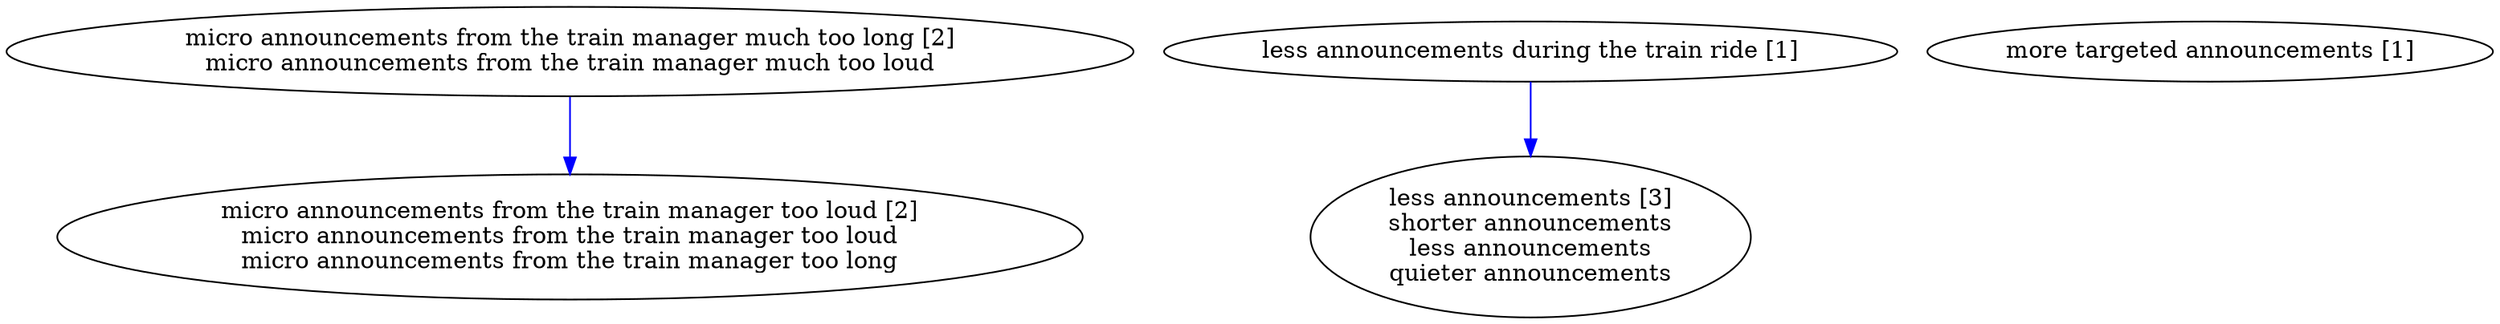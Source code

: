 digraph collapsedGraph {
"micro announcements from the train manager too loud [2]\nmicro announcements from the train manager too loud\nmicro announcements from the train manager too long""less announcements [3]\nshorter announcements\nless announcements\nquieter announcements""micro announcements from the train manager much too long [2]\nmicro announcements from the train manager much too loud""less announcements during the train ride [1]""more targeted announcements [1]""micro announcements from the train manager much too long [2]\nmicro announcements from the train manager much too loud" -> "micro announcements from the train manager too loud [2]\nmicro announcements from the train manager too loud\nmicro announcements from the train manager too long" [color=blue]
"less announcements during the train ride [1]" -> "less announcements [3]\nshorter announcements\nless announcements\nquieter announcements" [color=blue]
}